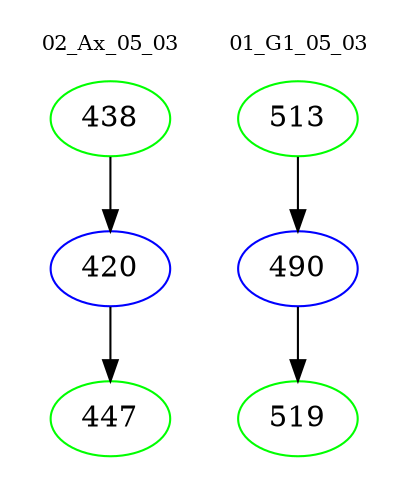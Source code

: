 digraph{
subgraph cluster_0 {
color = white
label = "02_Ax_05_03";
fontsize=10;
T0_438 [label="438", color="green"]
T0_438 -> T0_420 [color="black"]
T0_420 [label="420", color="blue"]
T0_420 -> T0_447 [color="black"]
T0_447 [label="447", color="green"]
}
subgraph cluster_1 {
color = white
label = "01_G1_05_03";
fontsize=10;
T1_513 [label="513", color="green"]
T1_513 -> T1_490 [color="black"]
T1_490 [label="490", color="blue"]
T1_490 -> T1_519 [color="black"]
T1_519 [label="519", color="green"]
}
}
